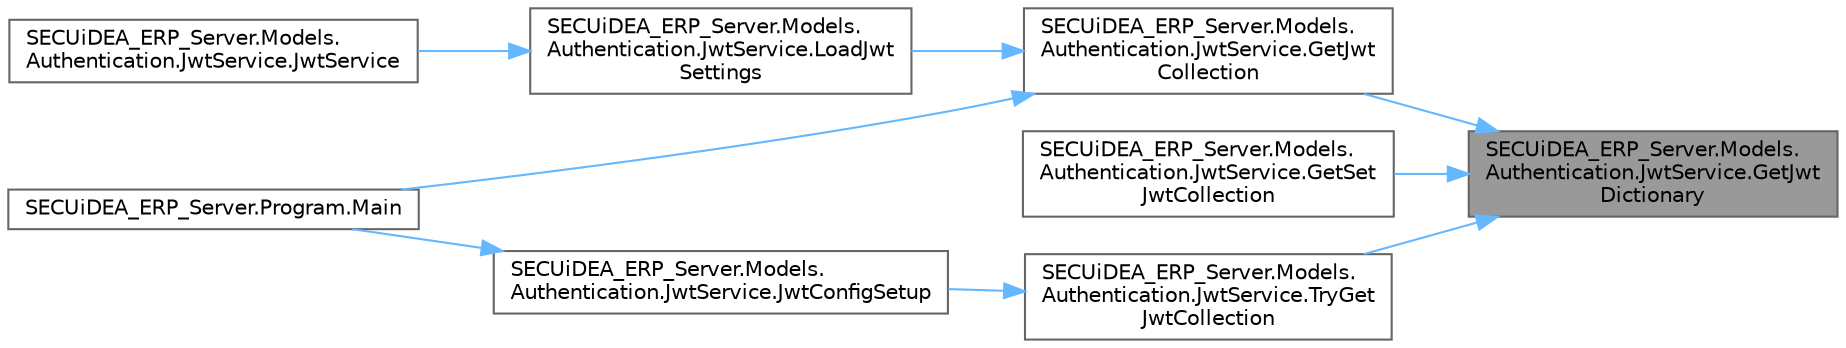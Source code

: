 digraph "SECUiDEA_ERP_Server.Models.Authentication.JwtService.GetJwtDictionary"
{
 // LATEX_PDF_SIZE
  bgcolor="transparent";
  edge [fontname=Helvetica,fontsize=10,labelfontname=Helvetica,labelfontsize=10];
  node [fontname=Helvetica,fontsize=10,shape=box,height=0.2,width=0.4];
  rankdir="RL";
  Node1 [id="Node000001",label="SECUiDEA_ERP_Server.Models.\lAuthentication.JwtService.GetJwt\lDictionary",height=0.2,width=0.4,color="gray40", fillcolor="grey60", style="filled", fontcolor="black",tooltip="JWT 설정을 Dictionary로 가져오는 메서드"];
  Node1 -> Node2 [id="edge9_Node000001_Node000002",dir="back",color="steelblue1",style="solid",tooltip=" "];
  Node2 [id="Node000002",label="SECUiDEA_ERP_Server.Models.\lAuthentication.JwtService.GetJwt\lCollection",height=0.2,width=0.4,color="grey40", fillcolor="white", style="filled",URL="$class_s_e_c_ui_d_e_a___e_r_p___server_1_1_models_1_1_authentication_1_1_jwt_service.html#afebcdf2b83c9cdab80a4c8843d40fdaf",tooltip="JWT 설정을 가져오기 위한 메서드"];
  Node2 -> Node3 [id="edge10_Node000002_Node000003",dir="back",color="steelblue1",style="solid",tooltip=" "];
  Node3 [id="Node000003",label="SECUiDEA_ERP_Server.Models.\lAuthentication.JwtService.LoadJwt\lSettings",height=0.2,width=0.4,color="grey40", fillcolor="white", style="filled",URL="$class_s_e_c_ui_d_e_a___e_r_p___server_1_1_models_1_1_authentication_1_1_jwt_service.html#a438407d9347b06bcfc459b48ae403ef2",tooltip="JWT 설정을 로드"];
  Node3 -> Node4 [id="edge11_Node000003_Node000004",dir="back",color="steelblue1",style="solid",tooltip=" "];
  Node4 [id="Node000004",label="SECUiDEA_ERP_Server.Models.\lAuthentication.JwtService.JwtService",height=0.2,width=0.4,color="grey40", fillcolor="white", style="filled",URL="$class_s_e_c_ui_d_e_a___e_r_p___server_1_1_models_1_1_authentication_1_1_jwt_service.html#a7abd5fb0cbb822474610746018e8bda3",tooltip="JWT 서비스 생성자 Singleton으로 등록된다고 가성하고, 최초 호출시 Registry에서 값을 읽어옴"];
  Node2 -> Node5 [id="edge12_Node000002_Node000005",dir="back",color="steelblue1",style="solid",tooltip=" "];
  Node5 [id="Node000005",label="SECUiDEA_ERP_Server.Program.Main",height=0.2,width=0.4,color="grey40", fillcolor="white", style="filled",URL="$class_s_e_c_ui_d_e_a___e_r_p___server_1_1_program.html#ad4b68fc74b4f25647b8d739a053041af",tooltip=" "];
  Node1 -> Node6 [id="edge13_Node000001_Node000006",dir="back",color="steelblue1",style="solid",tooltip=" "];
  Node6 [id="Node000006",label="SECUiDEA_ERP_Server.Models.\lAuthentication.JwtService.GetSet\lJwtCollection",height=0.2,width=0.4,color="grey40", fillcolor="white", style="filled",URL="$class_s_e_c_ui_d_e_a___e_r_p___server_1_1_models_1_1_authentication_1_1_jwt_service.html#a4a6b89d75fd69b1612ba8d0c3939f7bd",tooltip="JWT 설정을 가져오기 위한 메서드 (설정이 없는 경우 생성)"];
  Node1 -> Node7 [id="edge14_Node000001_Node000007",dir="back",color="steelblue1",style="solid",tooltip=" "];
  Node7 [id="Node000007",label="SECUiDEA_ERP_Server.Models.\lAuthentication.JwtService.TryGet\lJwtCollection",height=0.2,width=0.4,color="grey40", fillcolor="white", style="filled",URL="$class_s_e_c_ui_d_e_a___e_r_p___server_1_1_models_1_1_authentication_1_1_jwt_service.html#a71f62064d1b7f6f1bfb08b629944d1b7",tooltip="JWT 설정을 가져오기 위한 메서드 (예외 처리 없이 시도)"];
  Node7 -> Node8 [id="edge15_Node000007_Node000008",dir="back",color="steelblue1",style="solid",tooltip=" "];
  Node8 [id="Node000008",label="SECUiDEA_ERP_Server.Models.\lAuthentication.JwtService.JwtConfigSetup",height=0.2,width=0.4,color="grey40", fillcolor="white", style="filled",URL="$class_s_e_c_ui_d_e_a___e_r_p___server_1_1_models_1_1_authentication_1_1_jwt_service.html#a9ac92c4e87ec80204d647c4368ea2226",tooltip="JWT 설정을 초기화하는 메서드"];
  Node8 -> Node5 [id="edge16_Node000008_Node000005",dir="back",color="steelblue1",style="solid",tooltip=" "];
}
